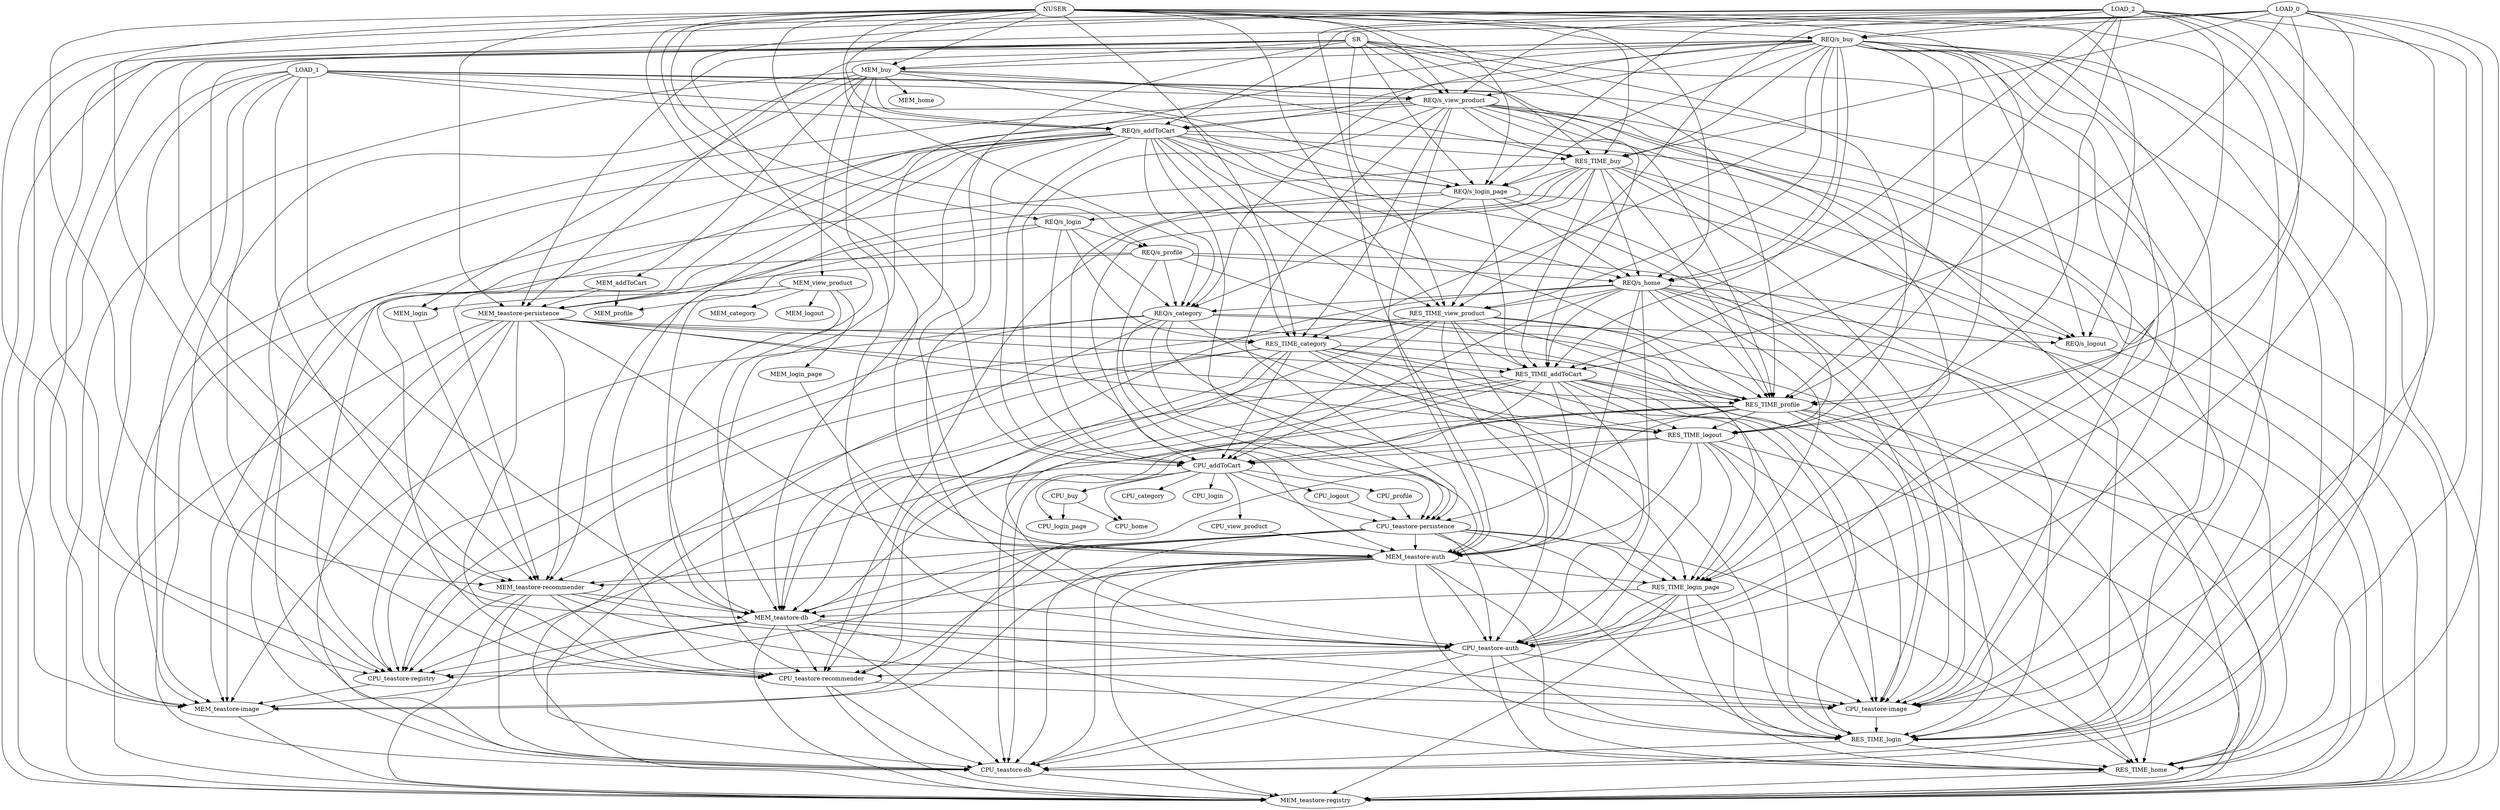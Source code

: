 strict digraph "" {
	NUSER -> "REQ/s_addToCart";
	NUSER -> CPU_addToCart;
	NUSER -> "REQ/s_buy";
	NUSER -> RES_TIME_buy;
	NUSER -> MEM_buy;
	NUSER -> "REQ/s_category";
	NUSER -> RES_TIME_category;
	NUSER -> "REQ/s_home";
	NUSER -> "REQ/s_login";
	NUSER -> "REQ/s_login_page";
	NUSER -> "REQ/s_logout";
	NUSER -> "REQ/s_profile";
	NUSER -> RES_TIME_profile;
	NUSER -> "REQ/s_view_product";
	NUSER -> RES_TIME_view_product;
	NUSER -> "MEM_teastore-auth";
	NUSER -> "MEM_teastore-db";
	NUSER -> "CPU_teastore-image";
	NUSER -> "MEM_teastore-persistence";
	NUSER -> "MEM_teastore-recommender";
	LOAD_0 -> "REQ/s_addToCart";
	LOAD_0 -> RES_TIME_addToCart;
	LOAD_0 -> "REQ/s_buy";
	LOAD_0 -> RES_TIME_buy;
	LOAD_0 -> RES_TIME_home;
	LOAD_0 -> RES_TIME_profile;
	LOAD_0 -> RES_TIME_view_product;
	LOAD_0 -> "CPU_teastore-auth";
	LOAD_0 -> "CPU_teastore-image";
	LOAD_0 -> "CPU_teastore-registry";
	LOAD_0 -> "MEM_teastore-registry";
	LOAD_1 -> "REQ/s_addToCart";
	LOAD_1 -> RES_TIME_login;
	LOAD_1 -> "REQ/s_login_page";
	LOAD_1 -> "REQ/s_view_product";
	LOAD_1 -> "CPU_teastore-db";
	LOAD_1 -> "MEM_teastore-db";
	LOAD_1 -> "CPU_teastore-image";
	LOAD_1 -> "MEM_teastore-image";
	LOAD_1 -> "CPU_teastore-recommender";
	LOAD_1 -> "MEM_teastore-recommender";
	LOAD_1 -> "MEM_teastore-registry";
	LOAD_2 -> RES_TIME_addToCart;
	LOAD_2 -> "REQ/s_buy";
	LOAD_2 -> "REQ/s_home";
	LOAD_2 -> RES_TIME_home;
	LOAD_2 -> RES_TIME_login;
	LOAD_2 -> "REQ/s_login_page";
	LOAD_2 -> RES_TIME_logout;
	LOAD_2 -> RES_TIME_profile;
	LOAD_2 -> "REQ/s_view_product";
	LOAD_2 -> "CPU_teastore-auth";
	LOAD_2 -> "MEM_teastore-auth";
	LOAD_2 -> "CPU_teastore-db";
	LOAD_2 -> "MEM_teastore-db";
	LOAD_2 -> "MEM_teastore-image";
	LOAD_2 -> "CPU_teastore-registry";
	SR -> RES_TIME_buy;
	SR -> MEM_buy;
	SR -> RES_TIME_login;
	SR -> "REQ/s_login_page";
	SR -> RES_TIME_logout;
	SR -> RES_TIME_profile;
	SR -> "REQ/s_view_product";
	SR -> RES_TIME_view_product;
	SR -> "MEM_teastore-auth";
	SR -> "MEM_teastore-image";
	SR -> "MEM_teastore-persistence";
	SR -> "MEM_teastore-recommender";
	SR -> "MEM_teastore-registry";
	"REQ/s_addToCart" -> CPU_addToCart;
	"REQ/s_addToCart" -> RES_TIME_buy;
	"REQ/s_addToCart" -> "REQ/s_category";
	"REQ/s_addToCart" -> RES_TIME_category;
	"REQ/s_addToCart" -> "REQ/s_home";
	"REQ/s_addToCart" -> "REQ/s_login_page";
	"REQ/s_addToCart" -> "REQ/s_logout";
	"REQ/s_addToCart" -> RES_TIME_logout;
	"REQ/s_addToCart" -> RES_TIME_profile;
	"REQ/s_addToCart" -> RES_TIME_view_product;
	"REQ/s_addToCart" -> "CPU_teastore-auth";
	"REQ/s_addToCart" -> "CPU_teastore-db";
	"REQ/s_addToCart" -> "MEM_teastore-db";
	"REQ/s_addToCart" -> "MEM_teastore-image";
	"REQ/s_addToCart" -> "CPU_teastore-persistence";
	"REQ/s_addToCart" -> "MEM_teastore-persistence";
	"REQ/s_addToCart" -> "CPU_teastore-recommender";
	"REQ/s_addToCart" -> "MEM_teastore-recommender";
	RES_TIME_addToCart -> CPU_addToCart;
	RES_TIME_addToCart -> RES_TIME_login;
	RES_TIME_addToCart -> RES_TIME_logout;
	RES_TIME_addToCart -> RES_TIME_profile;
	RES_TIME_addToCart -> "CPU_teastore-auth";
	RES_TIME_addToCart -> "MEM_teastore-auth";
	RES_TIME_addToCart -> "CPU_teastore-db";
	RES_TIME_addToCart -> "MEM_teastore-db";
	RES_TIME_addToCart -> "CPU_teastore-image";
	RES_TIME_addToCart -> "CPU_teastore-recommender";
	RES_TIME_addToCart -> "MEM_teastore-recommender";
	RES_TIME_addToCart -> "MEM_teastore-registry";
	CPU_addToCart -> CPU_buy;
	CPU_addToCart -> CPU_category;
	CPU_addToCart -> CPU_home;
	CPU_addToCart -> CPU_login;
	CPU_addToCart -> CPU_login_page;
	CPU_addToCart -> CPU_logout;
	CPU_addToCart -> CPU_profile;
	CPU_addToCart -> CPU_view_product;
	CPU_addToCart -> "CPU_teastore-persistence";
	MEM_addToCart -> MEM_profile;
	MEM_addToCart -> "MEM_teastore-image";
	MEM_addToCart -> "MEM_teastore-persistence";
	"REQ/s_buy" -> "REQ/s_addToCart";
	"REQ/s_buy" -> RES_TIME_addToCart;
	"REQ/s_buy" -> RES_TIME_buy;
	"REQ/s_buy" -> MEM_buy;
	"REQ/s_buy" -> "REQ/s_category";
	"REQ/s_buy" -> RES_TIME_category;
	"REQ/s_buy" -> "REQ/s_home";
	"REQ/s_buy" -> RES_TIME_login;
	"REQ/s_buy" -> "REQ/s_login_page";
	"REQ/s_buy" -> RES_TIME_login_page;
	"REQ/s_buy" -> "REQ/s_logout";
	"REQ/s_buy" -> RES_TIME_logout;
	"REQ/s_buy" -> RES_TIME_profile;
	"REQ/s_buy" -> "REQ/s_view_product";
	"REQ/s_buy" -> RES_TIME_view_product;
	"REQ/s_buy" -> "CPU_teastore-auth";
	"REQ/s_buy" -> "CPU_teastore-db";
	"REQ/s_buy" -> "CPU_teastore-image";
	"REQ/s_buy" -> "MEM_teastore-persistence";
	"REQ/s_buy" -> "CPU_teastore-recommender";
	"REQ/s_buy" -> "MEM_teastore-recommender";
	"REQ/s_buy" -> "MEM_teastore-registry";
	RES_TIME_buy -> RES_TIME_addToCart;
	RES_TIME_buy -> CPU_addToCart;
	RES_TIME_buy -> "REQ/s_home";
	RES_TIME_buy -> RES_TIME_home;
	RES_TIME_buy -> "REQ/s_login_page";
	RES_TIME_buy -> RES_TIME_profile;
	RES_TIME_buy -> RES_TIME_view_product;
	RES_TIME_buy -> "CPU_teastore-image";
	RES_TIME_buy -> "CPU_teastore-recommender";
	RES_TIME_buy -> "MEM_teastore-recommender";
	RES_TIME_buy -> "CPU_teastore-registry";
	RES_TIME_buy -> "MEM_teastore-registry";
	CPU_buy -> CPU_home;
	CPU_buy -> CPU_login_page;
	MEM_buy -> "REQ/s_addToCart";
	MEM_buy -> MEM_addToCart;
	MEM_buy -> RES_TIME_buy;
	MEM_buy -> MEM_home;
	MEM_buy -> MEM_login;
	MEM_buy -> "REQ/s_login_page";
	MEM_buy -> "REQ/s_view_product";
	MEM_buy -> MEM_view_product;
	MEM_buy -> "CPU_teastore-auth";
	MEM_buy -> "CPU_teastore-registry";
	MEM_buy -> "MEM_teastore-registry";
	"REQ/s_category" -> RES_TIME_home;
	"REQ/s_category" -> RES_TIME_login_page;
	"REQ/s_category" -> "REQ/s_logout";
	"REQ/s_category" -> RES_TIME_logout;
	"REQ/s_category" -> "MEM_teastore-auth";
	"REQ/s_category" -> "CPU_teastore-db";
	"REQ/s_category" -> "MEM_teastore-image";
	"REQ/s_category" -> "CPU_teastore-persistence";
	"REQ/s_category" -> "CPU_teastore-registry";
	RES_TIME_category -> RES_TIME_addToCart;
	RES_TIME_category -> CPU_addToCart;
	RES_TIME_category -> RES_TIME_login;
	RES_TIME_category -> RES_TIME_login_page;
	RES_TIME_category -> RES_TIME_logout;
	RES_TIME_category -> RES_TIME_profile;
	RES_TIME_category -> "CPU_teastore-auth";
	RES_TIME_category -> "CPU_teastore-image";
	RES_TIME_category -> "CPU_teastore-recommender";
	RES_TIME_category -> "CPU_teastore-registry";
	RES_TIME_category -> "MEM_teastore-registry";
	"REQ/s_home" -> RES_TIME_addToCart;
	"REQ/s_home" -> CPU_addToCart;
	"REQ/s_home" -> "REQ/s_category";
	"REQ/s_home" -> RES_TIME_login;
	"REQ/s_home" -> RES_TIME_login_page;
	"REQ/s_home" -> "REQ/s_logout";
	"REQ/s_home" -> RES_TIME_profile;
	"REQ/s_home" -> RES_TIME_view_product;
	"REQ/s_home" -> "CPU_teastore-auth";
	"REQ/s_home" -> "MEM_teastore-auth";
	"REQ/s_home" -> "MEM_teastore-db";
	"REQ/s_home" -> "CPU_teastore-image";
	"REQ/s_home" -> "MEM_teastore-registry";
	RES_TIME_home -> "MEM_teastore-registry";
	"REQ/s_login" -> CPU_addToCart;
	"REQ/s_login" -> "REQ/s_category";
	"REQ/s_login" -> RES_TIME_category;
	"REQ/s_login" -> "REQ/s_profile";
	"REQ/s_login" -> "MEM_teastore-db";
	"REQ/s_login" -> "MEM_teastore-persistence";
	RES_TIME_login -> RES_TIME_home;
	RES_TIME_login -> "CPU_teastore-db";
	MEM_login -> "MEM_teastore-recommender";
	"REQ/s_login_page" -> RES_TIME_addToCart;
	"REQ/s_login_page" -> "REQ/s_category";
	"REQ/s_login_page" -> "REQ/s_home";
	"REQ/s_login_page" -> "REQ/s_login";
	"REQ/s_login_page" -> "REQ/s_logout";
	"REQ/s_login_page" -> "MEM_teastore-auth";
	"REQ/s_login_page" -> "CPU_teastore-image";
	RES_TIME_login_page -> RES_TIME_home;
	RES_TIME_login_page -> RES_TIME_login;
	RES_TIME_login_page -> "CPU_teastore-auth";
	RES_TIME_login_page -> "CPU_teastore-db";
	RES_TIME_login_page -> "MEM_teastore-db";
	RES_TIME_login_page -> "MEM_teastore-registry";
	MEM_login_page -> "MEM_teastore-auth";
	"REQ/s_logout" -> "MEM_teastore-registry";
	RES_TIME_logout -> CPU_addToCart;
	RES_TIME_logout -> RES_TIME_home;
	RES_TIME_logout -> RES_TIME_login;
	RES_TIME_logout -> RES_TIME_login_page;
	RES_TIME_logout -> "CPU_teastore-auth";
	RES_TIME_logout -> "MEM_teastore-auth";
	RES_TIME_logout -> "MEM_teastore-image";
	RES_TIME_logout -> "MEM_teastore-registry";
	CPU_logout -> "CPU_teastore-persistence";
	"REQ/s_profile" -> "REQ/s_category";
	"REQ/s_profile" -> "REQ/s_home";
	"REQ/s_profile" -> RES_TIME_home;
	"REQ/s_profile" -> RES_TIME_profile;
	"REQ/s_profile" -> "MEM_teastore-image";
	"REQ/s_profile" -> "CPU_teastore-persistence";
	"REQ/s_profile" -> "CPU_teastore-recommender";
	RES_TIME_profile -> CPU_addToCart;
	RES_TIME_profile -> RES_TIME_home;
	RES_TIME_profile -> RES_TIME_login;
	RES_TIME_profile -> RES_TIME_logout;
	RES_TIME_profile -> "CPU_teastore-db";
	RES_TIME_profile -> "MEM_teastore-db";
	RES_TIME_profile -> "CPU_teastore-image";
	RES_TIME_profile -> "CPU_teastore-persistence";
	RES_TIME_profile -> "CPU_teastore-registry";
	RES_TIME_profile -> "MEM_teastore-registry";
	CPU_profile -> "CPU_teastore-persistence";
	"REQ/s_view_product" -> "REQ/s_addToCart";
	"REQ/s_view_product" -> RES_TIME_addToCart;
	"REQ/s_view_product" -> CPU_addToCart;
	"REQ/s_view_product" -> RES_TIME_buy;
	"REQ/s_view_product" -> RES_TIME_category;
	"REQ/s_view_product" -> RES_TIME_login;
	"REQ/s_view_product" -> RES_TIME_login_page;
	"REQ/s_view_product" -> RES_TIME_profile;
	"REQ/s_view_product" -> "MEM_teastore-auth";
	"REQ/s_view_product" -> "CPU_teastore-db";
	"REQ/s_view_product" -> "CPU_teastore-image";
	"REQ/s_view_product" -> "CPU_teastore-persistence";
	"REQ/s_view_product" -> "MEM_teastore-persistence";
	"REQ/s_view_product" -> "MEM_teastore-registry";
	RES_TIME_view_product -> RES_TIME_addToCart;
	RES_TIME_view_product -> CPU_addToCart;
	RES_TIME_view_product -> RES_TIME_category;
	RES_TIME_view_product -> RES_TIME_home;
	RES_TIME_view_product -> RES_TIME_login_page;
	RES_TIME_view_product -> RES_TIME_profile;
	RES_TIME_view_product -> "CPU_teastore-auth";
	RES_TIME_view_product -> "MEM_teastore-auth";
	RES_TIME_view_product -> "MEM_teastore-db";
	RES_TIME_view_product -> "CPU_teastore-registry";
	CPU_view_product -> "MEM_teastore-auth";
	MEM_view_product -> MEM_category;
	MEM_view_product -> MEM_login;
	MEM_view_product -> MEM_login_page;
	MEM_view_product -> MEM_logout;
	MEM_view_product -> MEM_profile;
	MEM_view_product -> "MEM_teastore-db";
	"CPU_teastore-auth" -> RES_TIME_home;
	"CPU_teastore-auth" -> RES_TIME_login;
	"CPU_teastore-auth" -> "CPU_teastore-db";
	"CPU_teastore-auth" -> "CPU_teastore-image";
	"CPU_teastore-auth" -> "CPU_teastore-recommender";
	"CPU_teastore-auth" -> "CPU_teastore-registry";
	"MEM_teastore-auth" -> RES_TIME_home;
	"MEM_teastore-auth" -> RES_TIME_login;
	"MEM_teastore-auth" -> RES_TIME_login_page;
	"MEM_teastore-auth" -> "CPU_teastore-auth";
	"MEM_teastore-auth" -> "CPU_teastore-db";
	"MEM_teastore-auth" -> "MEM_teastore-db";
	"MEM_teastore-auth" -> "MEM_teastore-image";
	"MEM_teastore-auth" -> "MEM_teastore-recommender";
	"MEM_teastore-auth" -> "MEM_teastore-registry";
	"CPU_teastore-db" -> "MEM_teastore-registry";
	"MEM_teastore-db" -> RES_TIME_home;
	"MEM_teastore-db" -> "CPU_teastore-auth";
	"MEM_teastore-db" -> "CPU_teastore-db";
	"MEM_teastore-db" -> "CPU_teastore-image";
	"MEM_teastore-db" -> "MEM_teastore-image";
	"MEM_teastore-db" -> "CPU_teastore-recommender";
	"MEM_teastore-db" -> "CPU_teastore-registry";
	"MEM_teastore-db" -> "MEM_teastore-registry";
	"CPU_teastore-image" -> RES_TIME_login;
	"MEM_teastore-image" -> "MEM_teastore-registry";
	"CPU_teastore-persistence" -> RES_TIME_home;
	"CPU_teastore-persistence" -> RES_TIME_login;
	"CPU_teastore-persistence" -> RES_TIME_login_page;
	"CPU_teastore-persistence" -> "CPU_teastore-auth";
	"CPU_teastore-persistence" -> "MEM_teastore-auth";
	"CPU_teastore-persistence" -> "CPU_teastore-db";
	"CPU_teastore-persistence" -> "MEM_teastore-db";
	"CPU_teastore-persistence" -> "CPU_teastore-image";
	"CPU_teastore-persistence" -> "CPU_teastore-recommender";
	"CPU_teastore-persistence" -> "MEM_teastore-recommender";
	"CPU_teastore-persistence" -> "CPU_teastore-registry";
	"MEM_teastore-persistence" -> RES_TIME_addToCart;
	"MEM_teastore-persistence" -> RES_TIME_category;
	"MEM_teastore-persistence" -> RES_TIME_logout;
	"MEM_teastore-persistence" -> RES_TIME_profile;
	"MEM_teastore-persistence" -> "MEM_teastore-auth";
	"MEM_teastore-persistence" -> "CPU_teastore-db";
	"MEM_teastore-persistence" -> "CPU_teastore-image";
	"MEM_teastore-persistence" -> "MEM_teastore-image";
	"MEM_teastore-persistence" -> "CPU_teastore-recommender";
	"MEM_teastore-persistence" -> "MEM_teastore-recommender";
	"MEM_teastore-persistence" -> "CPU_teastore-registry";
	"MEM_teastore-persistence" -> "MEM_teastore-registry";
	"CPU_teastore-recommender" -> "CPU_teastore-db";
	"CPU_teastore-recommender" -> "CPU_teastore-image";
	"CPU_teastore-recommender" -> "MEM_teastore-registry";
	"MEM_teastore-recommender" -> "CPU_teastore-auth";
	"MEM_teastore-recommender" -> "CPU_teastore-db";
	"MEM_teastore-recommender" -> "MEM_teastore-db";
	"MEM_teastore-recommender" -> "CPU_teastore-image";
	"MEM_teastore-recommender" -> "CPU_teastore-recommender";
	"MEM_teastore-recommender" -> "CPU_teastore-registry";
	"MEM_teastore-recommender" -> "MEM_teastore-registry";
	"CPU_teastore-registry" -> "MEM_teastore-image";
}

